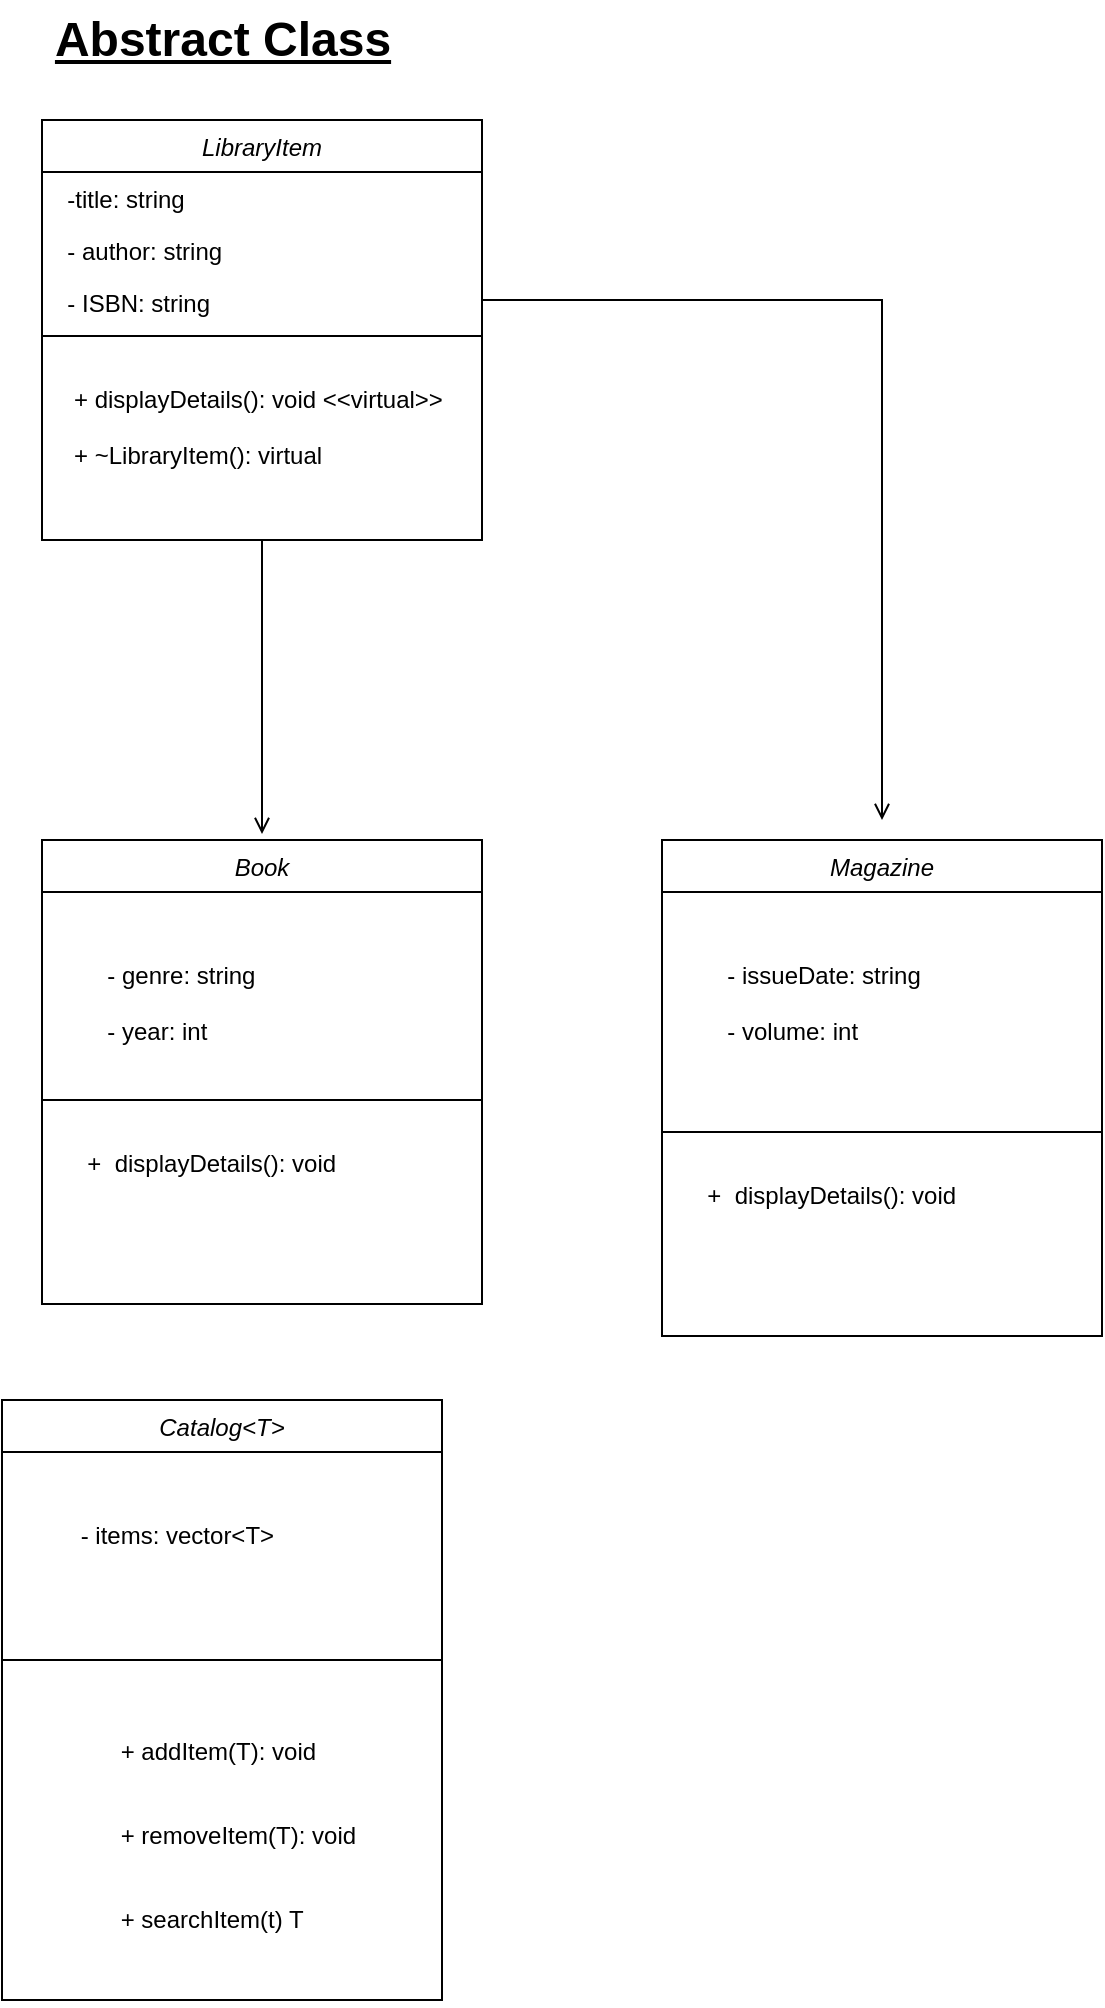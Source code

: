 <mxfile version="24.7.17">
  <diagram id="C5RBs43oDa-KdzZeNtuy" name="Page-1">
    <mxGraphModel dx="712" dy="745" grid="1" gridSize="10" guides="1" tooltips="1" connect="1" arrows="1" fold="1" page="1" pageScale="1" pageWidth="827" pageHeight="1169" math="0" shadow="0">
      <root>
        <mxCell id="WIyWlLk6GJQsqaUBKTNV-0" />
        <mxCell id="WIyWlLk6GJQsqaUBKTNV-1" parent="WIyWlLk6GJQsqaUBKTNV-0" />
        <mxCell id="zkfFHV4jXpPFQw0GAbJ--0" value="LibraryItem" style="swimlane;fontStyle=2;align=center;verticalAlign=top;childLayout=stackLayout;horizontal=1;startSize=26;horizontalStack=0;resizeParent=1;resizeLast=0;collapsible=1;marginBottom=0;rounded=0;shadow=0;strokeWidth=1;" parent="WIyWlLk6GJQsqaUBKTNV-1" vertex="1">
          <mxGeometry x="220" y="120" width="220" height="210" as="geometry">
            <mxRectangle x="230" y="140" width="160" height="26" as="alternateBounds" />
          </mxGeometry>
        </mxCell>
        <mxCell id="zkfFHV4jXpPFQw0GAbJ--1" value="  -title: string" style="text;align=left;verticalAlign=top;spacingLeft=4;spacingRight=4;overflow=hidden;rotatable=0;points=[[0,0.5],[1,0.5]];portConstraint=eastwest;" parent="zkfFHV4jXpPFQw0GAbJ--0" vertex="1">
          <mxGeometry y="26" width="220" height="26" as="geometry" />
        </mxCell>
        <mxCell id="zkfFHV4jXpPFQw0GAbJ--2" value="  - author: string" style="text;align=left;verticalAlign=top;spacingLeft=4;spacingRight=4;overflow=hidden;rotatable=0;points=[[0,0.5],[1,0.5]];portConstraint=eastwest;rounded=0;shadow=0;html=0;" parent="zkfFHV4jXpPFQw0GAbJ--0" vertex="1">
          <mxGeometry y="52" width="220" height="26" as="geometry" />
        </mxCell>
        <mxCell id="zkfFHV4jXpPFQw0GAbJ--3" value="  - ISBN: string" style="text;align=left;verticalAlign=top;spacingLeft=4;spacingRight=4;overflow=hidden;rotatable=0;points=[[0,0.5],[1,0.5]];portConstraint=eastwest;rounded=0;shadow=0;html=0;" parent="zkfFHV4jXpPFQw0GAbJ--0" vertex="1">
          <mxGeometry y="78" width="220" height="26" as="geometry" />
        </mxCell>
        <mxCell id="zkfFHV4jXpPFQw0GAbJ--4" value="" style="line;html=1;strokeWidth=1;align=left;verticalAlign=middle;spacingTop=-1;spacingLeft=3;spacingRight=3;rotatable=0;labelPosition=right;points=[];portConstraint=eastwest;" parent="zkfFHV4jXpPFQw0GAbJ--0" vertex="1">
          <mxGeometry y="104" width="220" height="8" as="geometry" />
        </mxCell>
        <mxCell id="zkfFHV4jXpPFQw0GAbJ--5" value="   &#xa;   + displayDetails(): void &lt;&lt;virtual&gt;&gt;&#xa;&#xa;   + ~LibraryItem(): virtual&#xa;" style="text;align=left;verticalAlign=top;spacingLeft=4;spacingRight=4;overflow=hidden;rotatable=0;points=[[0,0.5],[1,0.5]];portConstraint=eastwest;" parent="zkfFHV4jXpPFQw0GAbJ--0" vertex="1">
          <mxGeometry y="112" width="220" height="98" as="geometry" />
        </mxCell>
        <mxCell id="zkfFHV4jXpPFQw0GAbJ--26" value="" style="endArrow=open;shadow=0;strokeWidth=1;rounded=0;curved=0;endFill=1;edgeStyle=elbowEdgeStyle;elbow=vertical;" parent="WIyWlLk6GJQsqaUBKTNV-1" source="zkfFHV4jXpPFQw0GAbJ--0" edge="1">
          <mxGeometry x="0.5" y="41" relative="1" as="geometry">
            <mxPoint x="380" y="192" as="sourcePoint" />
            <mxPoint x="330" y="477" as="targetPoint" />
            <mxPoint x="-40" y="32" as="offset" />
          </mxGeometry>
        </mxCell>
        <mxCell id="-xgPcJK1lspe4icJqXL3-1" value="&lt;u&gt;Abstract Class&lt;/u&gt;" style="text;strokeColor=none;fillColor=none;html=1;fontSize=24;fontStyle=1;verticalAlign=middle;align=center;" vertex="1" parent="WIyWlLk6GJQsqaUBKTNV-1">
          <mxGeometry x="260" y="60" width="100" height="40" as="geometry" />
        </mxCell>
        <mxCell id="-xgPcJK1lspe4icJqXL3-2" value="Book" style="swimlane;fontStyle=2;align=center;verticalAlign=top;childLayout=stackLayout;horizontal=1;startSize=26;horizontalStack=0;resizeParent=1;resizeLast=0;collapsible=1;marginBottom=0;rounded=0;shadow=0;strokeWidth=1;" vertex="1" parent="WIyWlLk6GJQsqaUBKTNV-1">
          <mxGeometry x="220" y="480" width="220" height="232" as="geometry">
            <mxRectangle x="230" y="140" width="160" height="26" as="alternateBounds" />
          </mxGeometry>
        </mxCell>
        <mxCell id="-xgPcJK1lspe4icJqXL3-3" value="    &#xa;       &#xa;        - genre: string&#xa;&#xa;        - year: int&#xa;" style="text;align=left;verticalAlign=top;spacingLeft=4;spacingRight=4;overflow=hidden;rotatable=0;points=[[0,0.5],[1,0.5]];portConstraint=eastwest;" vertex="1" parent="-xgPcJK1lspe4icJqXL3-2">
          <mxGeometry y="26" width="220" height="74" as="geometry" />
        </mxCell>
        <mxCell id="-xgPcJK1lspe4icJqXL3-5" value="    " style="text;align=left;verticalAlign=top;spacingLeft=4;spacingRight=4;overflow=hidden;rotatable=0;points=[[0,0.5],[1,0.5]];portConstraint=eastwest;rounded=0;shadow=0;html=0;" vertex="1" parent="-xgPcJK1lspe4icJqXL3-2">
          <mxGeometry y="100" width="220" height="26" as="geometry" />
        </mxCell>
        <mxCell id="-xgPcJK1lspe4icJqXL3-6" value="" style="line;html=1;strokeWidth=1;align=left;verticalAlign=middle;spacingTop=-1;spacingLeft=3;spacingRight=3;rotatable=0;labelPosition=right;points=[];portConstraint=eastwest;" vertex="1" parent="-xgPcJK1lspe4icJqXL3-2">
          <mxGeometry y="126" width="220" height="8" as="geometry" />
        </mxCell>
        <mxCell id="-xgPcJK1lspe4icJqXL3-7" value="      &#xa;     +  displayDetails(): void" style="text;align=left;verticalAlign=top;spacingLeft=4;spacingRight=4;overflow=hidden;rotatable=0;points=[[0,0.5],[1,0.5]];portConstraint=eastwest;" vertex="1" parent="-xgPcJK1lspe4icJqXL3-2">
          <mxGeometry y="134" width="220" height="56" as="geometry" />
        </mxCell>
        <mxCell id="-xgPcJK1lspe4icJqXL3-8" value="Magazine" style="swimlane;fontStyle=2;align=center;verticalAlign=top;childLayout=stackLayout;horizontal=1;startSize=26;horizontalStack=0;resizeParent=1;resizeLast=0;collapsible=1;marginBottom=0;rounded=0;shadow=0;strokeWidth=1;" vertex="1" parent="WIyWlLk6GJQsqaUBKTNV-1">
          <mxGeometry x="530" y="480" width="220" height="248" as="geometry">
            <mxRectangle x="230" y="140" width="160" height="26" as="alternateBounds" />
          </mxGeometry>
        </mxCell>
        <mxCell id="-xgPcJK1lspe4icJqXL3-9" value="    &#xa;       &#xa;        - issueDate: string&#xa;&#xa;        - volume: int" style="text;align=left;verticalAlign=top;spacingLeft=4;spacingRight=4;overflow=hidden;rotatable=0;points=[[0,0.5],[1,0.5]];portConstraint=eastwest;" vertex="1" parent="-xgPcJK1lspe4icJqXL3-8">
          <mxGeometry y="26" width="220" height="90" as="geometry" />
        </mxCell>
        <mxCell id="-xgPcJK1lspe4icJqXL3-10" value="&#xa;" style="text;align=left;verticalAlign=top;spacingLeft=4;spacingRight=4;overflow=hidden;rotatable=0;points=[[0,0.5],[1,0.5]];portConstraint=eastwest;rounded=0;shadow=0;html=0;" vertex="1" parent="-xgPcJK1lspe4icJqXL3-8">
          <mxGeometry y="116" width="220" height="26" as="geometry" />
        </mxCell>
        <mxCell id="-xgPcJK1lspe4icJqXL3-12" value="" style="line;html=1;strokeWidth=1;align=left;verticalAlign=middle;spacingTop=-1;spacingLeft=3;spacingRight=3;rotatable=0;labelPosition=right;points=[];portConstraint=eastwest;" vertex="1" parent="-xgPcJK1lspe4icJqXL3-8">
          <mxGeometry y="142" width="220" height="8" as="geometry" />
        </mxCell>
        <mxCell id="-xgPcJK1lspe4icJqXL3-13" value="      &#xa;     +  displayDetails(): void" style="text;align=left;verticalAlign=top;spacingLeft=4;spacingRight=4;overflow=hidden;rotatable=0;points=[[0,0.5],[1,0.5]];portConstraint=eastwest;" vertex="1" parent="-xgPcJK1lspe4icJqXL3-8">
          <mxGeometry y="150" width="220" height="98" as="geometry" />
        </mxCell>
        <mxCell id="-xgPcJK1lspe4icJqXL3-14" value="" style="endArrow=open;shadow=0;strokeWidth=1;rounded=0;curved=0;endFill=1;edgeStyle=elbowEdgeStyle;elbow=vertical;exitX=1;exitY=0.5;exitDx=0;exitDy=0;" edge="1" parent="WIyWlLk6GJQsqaUBKTNV-1" source="zkfFHV4jXpPFQw0GAbJ--3">
          <mxGeometry x="0.5" y="41" relative="1" as="geometry">
            <mxPoint x="340" y="340" as="sourcePoint" />
            <mxPoint x="640" y="470" as="targetPoint" />
            <mxPoint x="-40" y="32" as="offset" />
            <Array as="points">
              <mxPoint x="610" y="210" />
              <mxPoint x="620" y="430" />
            </Array>
          </mxGeometry>
        </mxCell>
        <mxCell id="-xgPcJK1lspe4icJqXL3-15" value="Catalog&lt;T&gt;" style="swimlane;fontStyle=2;align=center;verticalAlign=top;childLayout=stackLayout;horizontal=1;startSize=26;horizontalStack=0;resizeParent=1;resizeLast=0;collapsible=1;marginBottom=0;rounded=0;shadow=0;strokeWidth=1;" vertex="1" parent="WIyWlLk6GJQsqaUBKTNV-1">
          <mxGeometry x="200" y="760" width="220" height="300" as="geometry">
            <mxRectangle x="230" y="140" width="160" height="26" as="alternateBounds" />
          </mxGeometry>
        </mxCell>
        <mxCell id="-xgPcJK1lspe4icJqXL3-16" value="    &#xa;    &#xa;          - items: vector&lt;T&gt;" style="text;align=left;verticalAlign=top;spacingLeft=4;spacingRight=4;overflow=hidden;rotatable=0;points=[[0,0.5],[1,0.5]];portConstraint=eastwest;" vertex="1" parent="-xgPcJK1lspe4icJqXL3-15">
          <mxGeometry y="26" width="220" height="74" as="geometry" />
        </mxCell>
        <mxCell id="-xgPcJK1lspe4icJqXL3-18" value="    " style="text;align=left;verticalAlign=top;spacingLeft=4;spacingRight=4;overflow=hidden;rotatable=0;points=[[0,0.5],[1,0.5]];portConstraint=eastwest;rounded=0;shadow=0;html=0;" vertex="1" parent="-xgPcJK1lspe4icJqXL3-15">
          <mxGeometry y="100" width="220" height="26" as="geometry" />
        </mxCell>
        <mxCell id="-xgPcJK1lspe4icJqXL3-19" value="" style="line;html=1;strokeWidth=1;align=left;verticalAlign=middle;spacingTop=-1;spacingLeft=3;spacingRight=3;rotatable=0;labelPosition=right;points=[];portConstraint=eastwest;" vertex="1" parent="-xgPcJK1lspe4icJqXL3-15">
          <mxGeometry y="126" width="220" height="8" as="geometry" />
        </mxCell>
        <mxCell id="-xgPcJK1lspe4icJqXL3-20" value="    &#xa;&#xa;                + addItem(T): void&#xa;         &#xa;&#xa;                + removeItem(T): void&#xa;&#xa;&#xa;                + searchItem(t) T&#xa;" style="text;align=left;verticalAlign=top;spacingLeft=4;spacingRight=4;overflow=hidden;rotatable=0;points=[[0,0.5],[1,0.5]];portConstraint=eastwest;" vertex="1" parent="-xgPcJK1lspe4icJqXL3-15">
          <mxGeometry y="134" width="220" height="166" as="geometry" />
        </mxCell>
      </root>
    </mxGraphModel>
  </diagram>
</mxfile>
